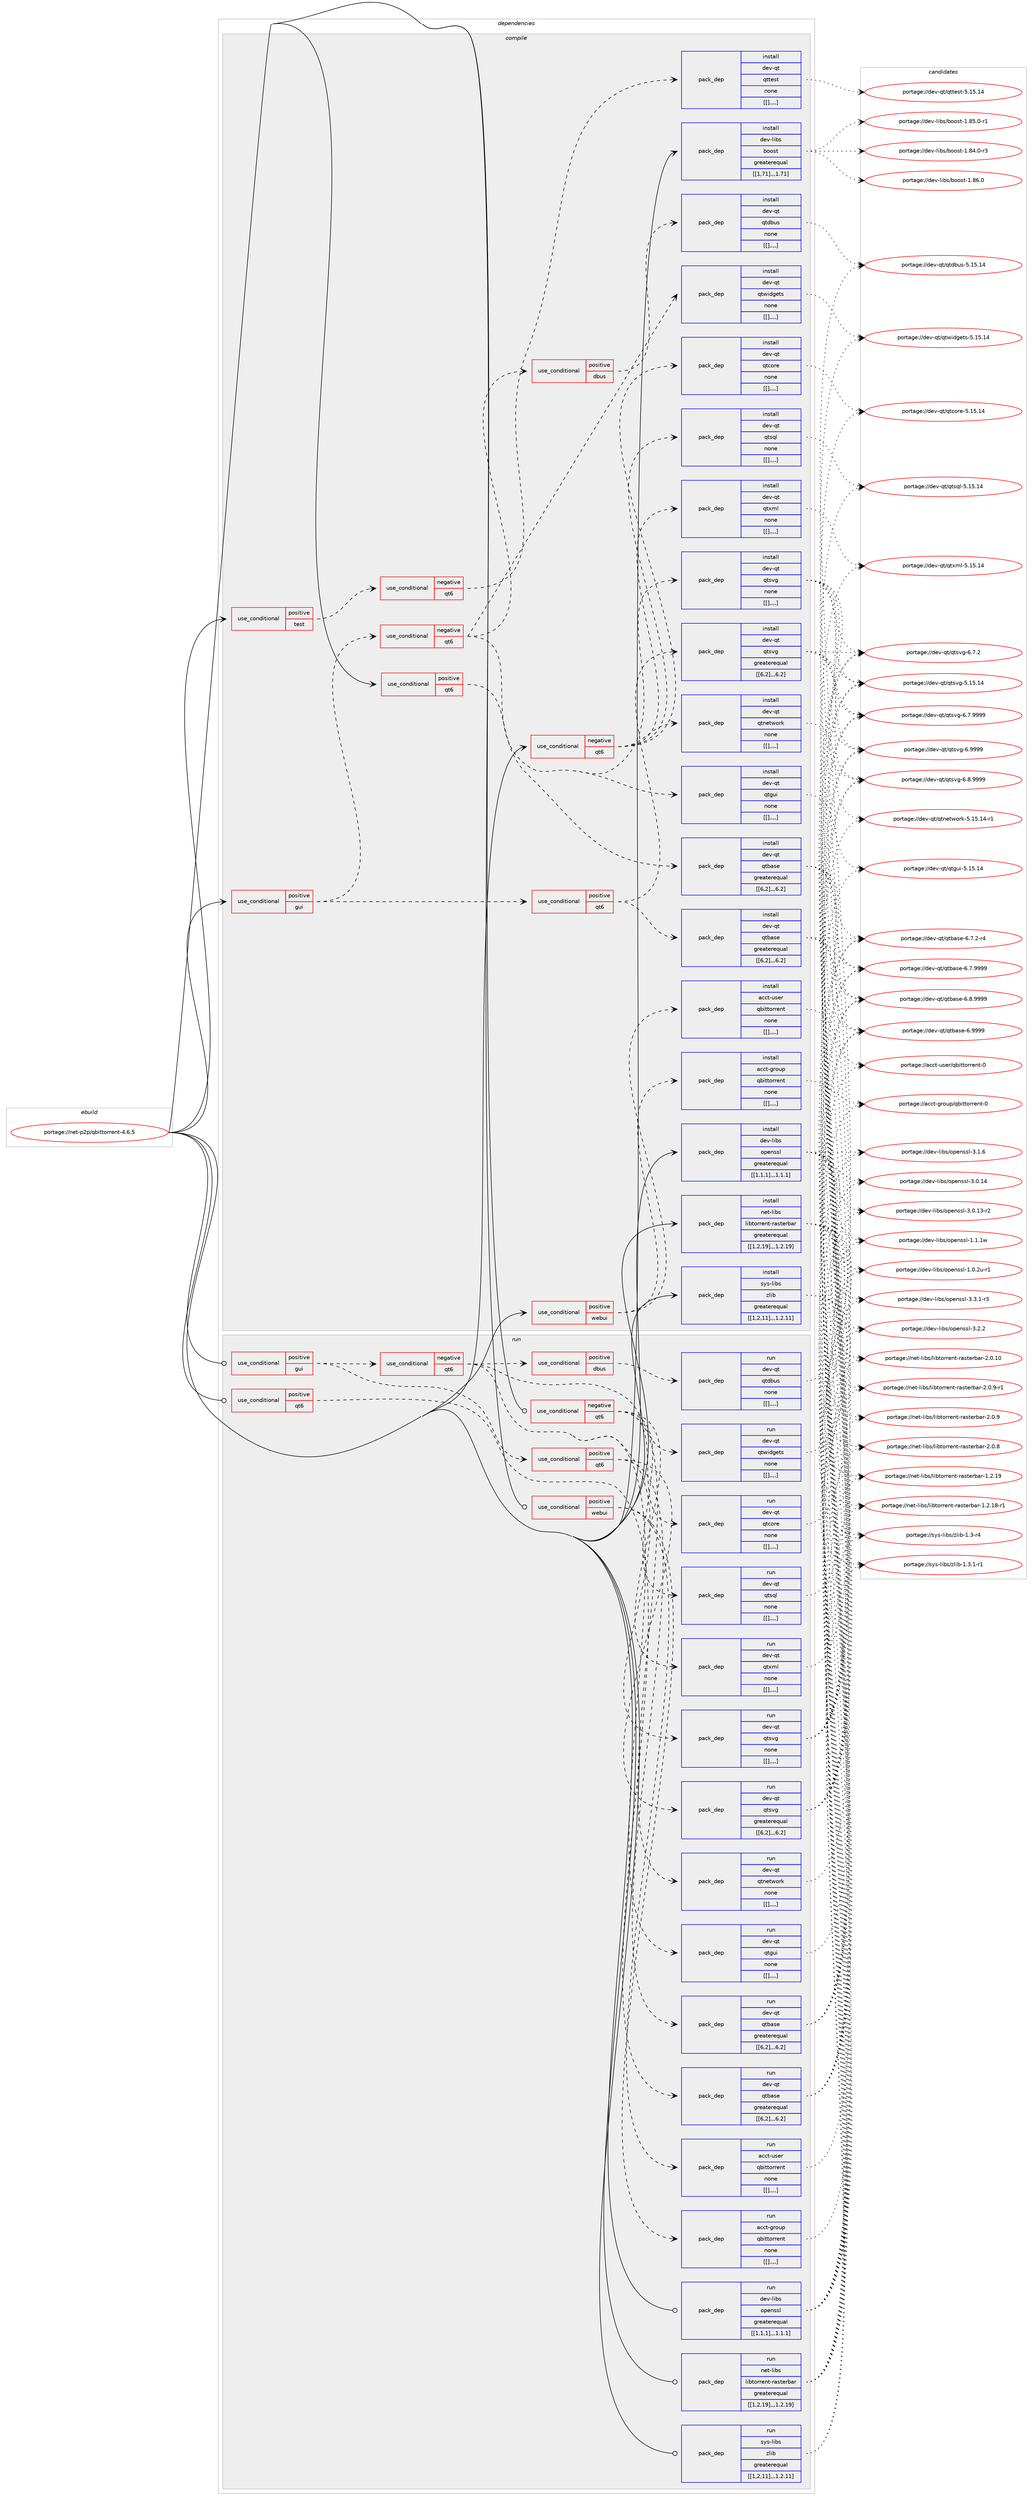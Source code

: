 digraph prolog {

# *************
# Graph options
# *************

newrank=true;
concentrate=true;
compound=true;
graph [rankdir=LR,fontname=Helvetica,fontsize=10,ranksep=1.5];#, ranksep=2.5, nodesep=0.2];
edge  [arrowhead=vee];
node  [fontname=Helvetica,fontsize=10];

# **********
# The ebuild
# **********

subgraph cluster_leftcol {
color=gray;
label=<<i>ebuild</i>>;
id [label="portage://net-p2p/qbittorrent-4.6.5", color=red, width=4, href="../net-p2p/qbittorrent-4.6.5.svg"];
}

# ****************
# The dependencies
# ****************

subgraph cluster_midcol {
color=gray;
label=<<i>dependencies</i>>;
subgraph cluster_compile {
fillcolor="#eeeeee";
style=filled;
label=<<i>compile</i>>;
subgraph cond104595 {
dependency398281 [label=<<TABLE BORDER="0" CELLBORDER="1" CELLSPACING="0" CELLPADDING="4"><TR><TD ROWSPAN="3" CELLPADDING="10">use_conditional</TD></TR><TR><TD>negative</TD></TR><TR><TD>qt6</TD></TR></TABLE>>, shape=none, color=red];
subgraph pack290773 {
dependency398282 [label=<<TABLE BORDER="0" CELLBORDER="1" CELLSPACING="0" CELLPADDING="4" WIDTH="220"><TR><TD ROWSPAN="6" CELLPADDING="30">pack_dep</TD></TR><TR><TD WIDTH="110">install</TD></TR><TR><TD>dev-qt</TD></TR><TR><TD>qtcore</TD></TR><TR><TD>none</TD></TR><TR><TD>[[],,,,]</TD></TR></TABLE>>, shape=none, color=blue];
}
dependency398281:e -> dependency398282:w [weight=20,style="dashed",arrowhead="vee"];
subgraph pack290774 {
dependency398283 [label=<<TABLE BORDER="0" CELLBORDER="1" CELLSPACING="0" CELLPADDING="4" WIDTH="220"><TR><TD ROWSPAN="6" CELLPADDING="30">pack_dep</TD></TR><TR><TD WIDTH="110">install</TD></TR><TR><TD>dev-qt</TD></TR><TR><TD>qtnetwork</TD></TR><TR><TD>none</TD></TR><TR><TD>[[],,,,]</TD></TR></TABLE>>, shape=none, color=blue];
}
dependency398281:e -> dependency398283:w [weight=20,style="dashed",arrowhead="vee"];
subgraph pack290775 {
dependency398284 [label=<<TABLE BORDER="0" CELLBORDER="1" CELLSPACING="0" CELLPADDING="4" WIDTH="220"><TR><TD ROWSPAN="6" CELLPADDING="30">pack_dep</TD></TR><TR><TD WIDTH="110">install</TD></TR><TR><TD>dev-qt</TD></TR><TR><TD>qtsql</TD></TR><TR><TD>none</TD></TR><TR><TD>[[],,,,]</TD></TR></TABLE>>, shape=none, color=blue];
}
dependency398281:e -> dependency398284:w [weight=20,style="dashed",arrowhead="vee"];
subgraph pack290776 {
dependency398285 [label=<<TABLE BORDER="0" CELLBORDER="1" CELLSPACING="0" CELLPADDING="4" WIDTH="220"><TR><TD ROWSPAN="6" CELLPADDING="30">pack_dep</TD></TR><TR><TD WIDTH="110">install</TD></TR><TR><TD>dev-qt</TD></TR><TR><TD>qtxml</TD></TR><TR><TD>none</TD></TR><TR><TD>[[],,,,]</TD></TR></TABLE>>, shape=none, color=blue];
}
dependency398281:e -> dependency398285:w [weight=20,style="dashed",arrowhead="vee"];
}
id:e -> dependency398281:w [weight=20,style="solid",arrowhead="vee"];
subgraph cond104596 {
dependency398286 [label=<<TABLE BORDER="0" CELLBORDER="1" CELLSPACING="0" CELLPADDING="4"><TR><TD ROWSPAN="3" CELLPADDING="10">use_conditional</TD></TR><TR><TD>positive</TD></TR><TR><TD>gui</TD></TR></TABLE>>, shape=none, color=red];
subgraph cond104597 {
dependency398287 [label=<<TABLE BORDER="0" CELLBORDER="1" CELLSPACING="0" CELLPADDING="4"><TR><TD ROWSPAN="3" CELLPADDING="10">use_conditional</TD></TR><TR><TD>negative</TD></TR><TR><TD>qt6</TD></TR></TABLE>>, shape=none, color=red];
subgraph pack290777 {
dependency398288 [label=<<TABLE BORDER="0" CELLBORDER="1" CELLSPACING="0" CELLPADDING="4" WIDTH="220"><TR><TD ROWSPAN="6" CELLPADDING="30">pack_dep</TD></TR><TR><TD WIDTH="110">install</TD></TR><TR><TD>dev-qt</TD></TR><TR><TD>qtgui</TD></TR><TR><TD>none</TD></TR><TR><TD>[[],,,,]</TD></TR></TABLE>>, shape=none, color=blue];
}
dependency398287:e -> dependency398288:w [weight=20,style="dashed",arrowhead="vee"];
subgraph pack290778 {
dependency398289 [label=<<TABLE BORDER="0" CELLBORDER="1" CELLSPACING="0" CELLPADDING="4" WIDTH="220"><TR><TD ROWSPAN="6" CELLPADDING="30">pack_dep</TD></TR><TR><TD WIDTH="110">install</TD></TR><TR><TD>dev-qt</TD></TR><TR><TD>qtsvg</TD></TR><TR><TD>none</TD></TR><TR><TD>[[],,,,]</TD></TR></TABLE>>, shape=none, color=blue];
}
dependency398287:e -> dependency398289:w [weight=20,style="dashed",arrowhead="vee"];
subgraph pack290779 {
dependency398290 [label=<<TABLE BORDER="0" CELLBORDER="1" CELLSPACING="0" CELLPADDING="4" WIDTH="220"><TR><TD ROWSPAN="6" CELLPADDING="30">pack_dep</TD></TR><TR><TD WIDTH="110">install</TD></TR><TR><TD>dev-qt</TD></TR><TR><TD>qtwidgets</TD></TR><TR><TD>none</TD></TR><TR><TD>[[],,,,]</TD></TR></TABLE>>, shape=none, color=blue];
}
dependency398287:e -> dependency398290:w [weight=20,style="dashed",arrowhead="vee"];
subgraph cond104598 {
dependency398291 [label=<<TABLE BORDER="0" CELLBORDER="1" CELLSPACING="0" CELLPADDING="4"><TR><TD ROWSPAN="3" CELLPADDING="10">use_conditional</TD></TR><TR><TD>positive</TD></TR><TR><TD>dbus</TD></TR></TABLE>>, shape=none, color=red];
subgraph pack290780 {
dependency398292 [label=<<TABLE BORDER="0" CELLBORDER="1" CELLSPACING="0" CELLPADDING="4" WIDTH="220"><TR><TD ROWSPAN="6" CELLPADDING="30">pack_dep</TD></TR><TR><TD WIDTH="110">install</TD></TR><TR><TD>dev-qt</TD></TR><TR><TD>qtdbus</TD></TR><TR><TD>none</TD></TR><TR><TD>[[],,,,]</TD></TR></TABLE>>, shape=none, color=blue];
}
dependency398291:e -> dependency398292:w [weight=20,style="dashed",arrowhead="vee"];
}
dependency398287:e -> dependency398291:w [weight=20,style="dashed",arrowhead="vee"];
}
dependency398286:e -> dependency398287:w [weight=20,style="dashed",arrowhead="vee"];
subgraph cond104599 {
dependency398293 [label=<<TABLE BORDER="0" CELLBORDER="1" CELLSPACING="0" CELLPADDING="4"><TR><TD ROWSPAN="3" CELLPADDING="10">use_conditional</TD></TR><TR><TD>positive</TD></TR><TR><TD>qt6</TD></TR></TABLE>>, shape=none, color=red];
subgraph pack290781 {
dependency398294 [label=<<TABLE BORDER="0" CELLBORDER="1" CELLSPACING="0" CELLPADDING="4" WIDTH="220"><TR><TD ROWSPAN="6" CELLPADDING="30">pack_dep</TD></TR><TR><TD WIDTH="110">install</TD></TR><TR><TD>dev-qt</TD></TR><TR><TD>qtbase</TD></TR><TR><TD>greaterequal</TD></TR><TR><TD>[[6,2],,,6.2]</TD></TR></TABLE>>, shape=none, color=blue];
}
dependency398293:e -> dependency398294:w [weight=20,style="dashed",arrowhead="vee"];
subgraph pack290782 {
dependency398295 [label=<<TABLE BORDER="0" CELLBORDER="1" CELLSPACING="0" CELLPADDING="4" WIDTH="220"><TR><TD ROWSPAN="6" CELLPADDING="30">pack_dep</TD></TR><TR><TD WIDTH="110">install</TD></TR><TR><TD>dev-qt</TD></TR><TR><TD>qtsvg</TD></TR><TR><TD>greaterequal</TD></TR><TR><TD>[[6,2],,,6.2]</TD></TR></TABLE>>, shape=none, color=blue];
}
dependency398293:e -> dependency398295:w [weight=20,style="dashed",arrowhead="vee"];
}
dependency398286:e -> dependency398293:w [weight=20,style="dashed",arrowhead="vee"];
}
id:e -> dependency398286:w [weight=20,style="solid",arrowhead="vee"];
subgraph cond104600 {
dependency398296 [label=<<TABLE BORDER="0" CELLBORDER="1" CELLSPACING="0" CELLPADDING="4"><TR><TD ROWSPAN="3" CELLPADDING="10">use_conditional</TD></TR><TR><TD>positive</TD></TR><TR><TD>qt6</TD></TR></TABLE>>, shape=none, color=red];
subgraph pack290783 {
dependency398297 [label=<<TABLE BORDER="0" CELLBORDER="1" CELLSPACING="0" CELLPADDING="4" WIDTH="220"><TR><TD ROWSPAN="6" CELLPADDING="30">pack_dep</TD></TR><TR><TD WIDTH="110">install</TD></TR><TR><TD>dev-qt</TD></TR><TR><TD>qtbase</TD></TR><TR><TD>greaterequal</TD></TR><TR><TD>[[6,2],,,6.2]</TD></TR></TABLE>>, shape=none, color=blue];
}
dependency398296:e -> dependency398297:w [weight=20,style="dashed",arrowhead="vee"];
}
id:e -> dependency398296:w [weight=20,style="solid",arrowhead="vee"];
subgraph cond104601 {
dependency398298 [label=<<TABLE BORDER="0" CELLBORDER="1" CELLSPACING="0" CELLPADDING="4"><TR><TD ROWSPAN="3" CELLPADDING="10">use_conditional</TD></TR><TR><TD>positive</TD></TR><TR><TD>test</TD></TR></TABLE>>, shape=none, color=red];
subgraph cond104602 {
dependency398299 [label=<<TABLE BORDER="0" CELLBORDER="1" CELLSPACING="0" CELLPADDING="4"><TR><TD ROWSPAN="3" CELLPADDING="10">use_conditional</TD></TR><TR><TD>negative</TD></TR><TR><TD>qt6</TD></TR></TABLE>>, shape=none, color=red];
subgraph pack290784 {
dependency398300 [label=<<TABLE BORDER="0" CELLBORDER="1" CELLSPACING="0" CELLPADDING="4" WIDTH="220"><TR><TD ROWSPAN="6" CELLPADDING="30">pack_dep</TD></TR><TR><TD WIDTH="110">install</TD></TR><TR><TD>dev-qt</TD></TR><TR><TD>qttest</TD></TR><TR><TD>none</TD></TR><TR><TD>[[],,,,]</TD></TR></TABLE>>, shape=none, color=blue];
}
dependency398299:e -> dependency398300:w [weight=20,style="dashed",arrowhead="vee"];
}
dependency398298:e -> dependency398299:w [weight=20,style="dashed",arrowhead="vee"];
}
id:e -> dependency398298:w [weight=20,style="solid",arrowhead="vee"];
subgraph cond104603 {
dependency398301 [label=<<TABLE BORDER="0" CELLBORDER="1" CELLSPACING="0" CELLPADDING="4"><TR><TD ROWSPAN="3" CELLPADDING="10">use_conditional</TD></TR><TR><TD>positive</TD></TR><TR><TD>webui</TD></TR></TABLE>>, shape=none, color=red];
subgraph pack290785 {
dependency398302 [label=<<TABLE BORDER="0" CELLBORDER="1" CELLSPACING="0" CELLPADDING="4" WIDTH="220"><TR><TD ROWSPAN="6" CELLPADDING="30">pack_dep</TD></TR><TR><TD WIDTH="110">install</TD></TR><TR><TD>acct-group</TD></TR><TR><TD>qbittorrent</TD></TR><TR><TD>none</TD></TR><TR><TD>[[],,,,]</TD></TR></TABLE>>, shape=none, color=blue];
}
dependency398301:e -> dependency398302:w [weight=20,style="dashed",arrowhead="vee"];
subgraph pack290786 {
dependency398303 [label=<<TABLE BORDER="0" CELLBORDER="1" CELLSPACING="0" CELLPADDING="4" WIDTH="220"><TR><TD ROWSPAN="6" CELLPADDING="30">pack_dep</TD></TR><TR><TD WIDTH="110">install</TD></TR><TR><TD>acct-user</TD></TR><TR><TD>qbittorrent</TD></TR><TR><TD>none</TD></TR><TR><TD>[[],,,,]</TD></TR></TABLE>>, shape=none, color=blue];
}
dependency398301:e -> dependency398303:w [weight=20,style="dashed",arrowhead="vee"];
}
id:e -> dependency398301:w [weight=20,style="solid",arrowhead="vee"];
subgraph pack290787 {
dependency398304 [label=<<TABLE BORDER="0" CELLBORDER="1" CELLSPACING="0" CELLPADDING="4" WIDTH="220"><TR><TD ROWSPAN="6" CELLPADDING="30">pack_dep</TD></TR><TR><TD WIDTH="110">install</TD></TR><TR><TD>dev-libs</TD></TR><TR><TD>boost</TD></TR><TR><TD>greaterequal</TD></TR><TR><TD>[[1,71],,,1.71]</TD></TR></TABLE>>, shape=none, color=blue];
}
id:e -> dependency398304:w [weight=20,style="solid",arrowhead="vee"];
subgraph pack290788 {
dependency398305 [label=<<TABLE BORDER="0" CELLBORDER="1" CELLSPACING="0" CELLPADDING="4" WIDTH="220"><TR><TD ROWSPAN="6" CELLPADDING="30">pack_dep</TD></TR><TR><TD WIDTH="110">install</TD></TR><TR><TD>dev-libs</TD></TR><TR><TD>openssl</TD></TR><TR><TD>greaterequal</TD></TR><TR><TD>[[1,1,1],,,1.1.1]</TD></TR></TABLE>>, shape=none, color=blue];
}
id:e -> dependency398305:w [weight=20,style="solid",arrowhead="vee"];
subgraph pack290789 {
dependency398306 [label=<<TABLE BORDER="0" CELLBORDER="1" CELLSPACING="0" CELLPADDING="4" WIDTH="220"><TR><TD ROWSPAN="6" CELLPADDING="30">pack_dep</TD></TR><TR><TD WIDTH="110">install</TD></TR><TR><TD>net-libs</TD></TR><TR><TD>libtorrent-rasterbar</TD></TR><TR><TD>greaterequal</TD></TR><TR><TD>[[1,2,19],,,1.2.19]</TD></TR></TABLE>>, shape=none, color=blue];
}
id:e -> dependency398306:w [weight=20,style="solid",arrowhead="vee"];
subgraph pack290790 {
dependency398307 [label=<<TABLE BORDER="0" CELLBORDER="1" CELLSPACING="0" CELLPADDING="4" WIDTH="220"><TR><TD ROWSPAN="6" CELLPADDING="30">pack_dep</TD></TR><TR><TD WIDTH="110">install</TD></TR><TR><TD>sys-libs</TD></TR><TR><TD>zlib</TD></TR><TR><TD>greaterequal</TD></TR><TR><TD>[[1,2,11],,,1.2.11]</TD></TR></TABLE>>, shape=none, color=blue];
}
id:e -> dependency398307:w [weight=20,style="solid",arrowhead="vee"];
}
subgraph cluster_compileandrun {
fillcolor="#eeeeee";
style=filled;
label=<<i>compile and run</i>>;
}
subgraph cluster_run {
fillcolor="#eeeeee";
style=filled;
label=<<i>run</i>>;
subgraph cond104604 {
dependency398308 [label=<<TABLE BORDER="0" CELLBORDER="1" CELLSPACING="0" CELLPADDING="4"><TR><TD ROWSPAN="3" CELLPADDING="10">use_conditional</TD></TR><TR><TD>negative</TD></TR><TR><TD>qt6</TD></TR></TABLE>>, shape=none, color=red];
subgraph pack290791 {
dependency398309 [label=<<TABLE BORDER="0" CELLBORDER="1" CELLSPACING="0" CELLPADDING="4" WIDTH="220"><TR><TD ROWSPAN="6" CELLPADDING="30">pack_dep</TD></TR><TR><TD WIDTH="110">run</TD></TR><TR><TD>dev-qt</TD></TR><TR><TD>qtcore</TD></TR><TR><TD>none</TD></TR><TR><TD>[[],,,,]</TD></TR></TABLE>>, shape=none, color=blue];
}
dependency398308:e -> dependency398309:w [weight=20,style="dashed",arrowhead="vee"];
subgraph pack290792 {
dependency398310 [label=<<TABLE BORDER="0" CELLBORDER="1" CELLSPACING="0" CELLPADDING="4" WIDTH="220"><TR><TD ROWSPAN="6" CELLPADDING="30">pack_dep</TD></TR><TR><TD WIDTH="110">run</TD></TR><TR><TD>dev-qt</TD></TR><TR><TD>qtnetwork</TD></TR><TR><TD>none</TD></TR><TR><TD>[[],,,,]</TD></TR></TABLE>>, shape=none, color=blue];
}
dependency398308:e -> dependency398310:w [weight=20,style="dashed",arrowhead="vee"];
subgraph pack290793 {
dependency398311 [label=<<TABLE BORDER="0" CELLBORDER="1" CELLSPACING="0" CELLPADDING="4" WIDTH="220"><TR><TD ROWSPAN="6" CELLPADDING="30">pack_dep</TD></TR><TR><TD WIDTH="110">run</TD></TR><TR><TD>dev-qt</TD></TR><TR><TD>qtsql</TD></TR><TR><TD>none</TD></TR><TR><TD>[[],,,,]</TD></TR></TABLE>>, shape=none, color=blue];
}
dependency398308:e -> dependency398311:w [weight=20,style="dashed",arrowhead="vee"];
subgraph pack290794 {
dependency398312 [label=<<TABLE BORDER="0" CELLBORDER="1" CELLSPACING="0" CELLPADDING="4" WIDTH="220"><TR><TD ROWSPAN="6" CELLPADDING="30">pack_dep</TD></TR><TR><TD WIDTH="110">run</TD></TR><TR><TD>dev-qt</TD></TR><TR><TD>qtxml</TD></TR><TR><TD>none</TD></TR><TR><TD>[[],,,,]</TD></TR></TABLE>>, shape=none, color=blue];
}
dependency398308:e -> dependency398312:w [weight=20,style="dashed",arrowhead="vee"];
}
id:e -> dependency398308:w [weight=20,style="solid",arrowhead="odot"];
subgraph cond104605 {
dependency398313 [label=<<TABLE BORDER="0" CELLBORDER="1" CELLSPACING="0" CELLPADDING="4"><TR><TD ROWSPAN="3" CELLPADDING="10">use_conditional</TD></TR><TR><TD>positive</TD></TR><TR><TD>gui</TD></TR></TABLE>>, shape=none, color=red];
subgraph cond104606 {
dependency398314 [label=<<TABLE BORDER="0" CELLBORDER="1" CELLSPACING="0" CELLPADDING="4"><TR><TD ROWSPAN="3" CELLPADDING="10">use_conditional</TD></TR><TR><TD>negative</TD></TR><TR><TD>qt6</TD></TR></TABLE>>, shape=none, color=red];
subgraph pack290795 {
dependency398315 [label=<<TABLE BORDER="0" CELLBORDER="1" CELLSPACING="0" CELLPADDING="4" WIDTH="220"><TR><TD ROWSPAN="6" CELLPADDING="30">pack_dep</TD></TR><TR><TD WIDTH="110">run</TD></TR><TR><TD>dev-qt</TD></TR><TR><TD>qtgui</TD></TR><TR><TD>none</TD></TR><TR><TD>[[],,,,]</TD></TR></TABLE>>, shape=none, color=blue];
}
dependency398314:e -> dependency398315:w [weight=20,style="dashed",arrowhead="vee"];
subgraph pack290796 {
dependency398316 [label=<<TABLE BORDER="0" CELLBORDER="1" CELLSPACING="0" CELLPADDING="4" WIDTH="220"><TR><TD ROWSPAN="6" CELLPADDING="30">pack_dep</TD></TR><TR><TD WIDTH="110">run</TD></TR><TR><TD>dev-qt</TD></TR><TR><TD>qtsvg</TD></TR><TR><TD>none</TD></TR><TR><TD>[[],,,,]</TD></TR></TABLE>>, shape=none, color=blue];
}
dependency398314:e -> dependency398316:w [weight=20,style="dashed",arrowhead="vee"];
subgraph pack290797 {
dependency398317 [label=<<TABLE BORDER="0" CELLBORDER="1" CELLSPACING="0" CELLPADDING="4" WIDTH="220"><TR><TD ROWSPAN="6" CELLPADDING="30">pack_dep</TD></TR><TR><TD WIDTH="110">run</TD></TR><TR><TD>dev-qt</TD></TR><TR><TD>qtwidgets</TD></TR><TR><TD>none</TD></TR><TR><TD>[[],,,,]</TD></TR></TABLE>>, shape=none, color=blue];
}
dependency398314:e -> dependency398317:w [weight=20,style="dashed",arrowhead="vee"];
subgraph cond104607 {
dependency398318 [label=<<TABLE BORDER="0" CELLBORDER="1" CELLSPACING="0" CELLPADDING="4"><TR><TD ROWSPAN="3" CELLPADDING="10">use_conditional</TD></TR><TR><TD>positive</TD></TR><TR><TD>dbus</TD></TR></TABLE>>, shape=none, color=red];
subgraph pack290798 {
dependency398319 [label=<<TABLE BORDER="0" CELLBORDER="1" CELLSPACING="0" CELLPADDING="4" WIDTH="220"><TR><TD ROWSPAN="6" CELLPADDING="30">pack_dep</TD></TR><TR><TD WIDTH="110">run</TD></TR><TR><TD>dev-qt</TD></TR><TR><TD>qtdbus</TD></TR><TR><TD>none</TD></TR><TR><TD>[[],,,,]</TD></TR></TABLE>>, shape=none, color=blue];
}
dependency398318:e -> dependency398319:w [weight=20,style="dashed",arrowhead="vee"];
}
dependency398314:e -> dependency398318:w [weight=20,style="dashed",arrowhead="vee"];
}
dependency398313:e -> dependency398314:w [weight=20,style="dashed",arrowhead="vee"];
subgraph cond104608 {
dependency398320 [label=<<TABLE BORDER="0" CELLBORDER="1" CELLSPACING="0" CELLPADDING="4"><TR><TD ROWSPAN="3" CELLPADDING="10">use_conditional</TD></TR><TR><TD>positive</TD></TR><TR><TD>qt6</TD></TR></TABLE>>, shape=none, color=red];
subgraph pack290799 {
dependency398321 [label=<<TABLE BORDER="0" CELLBORDER="1" CELLSPACING="0" CELLPADDING="4" WIDTH="220"><TR><TD ROWSPAN="6" CELLPADDING="30">pack_dep</TD></TR><TR><TD WIDTH="110">run</TD></TR><TR><TD>dev-qt</TD></TR><TR><TD>qtbase</TD></TR><TR><TD>greaterequal</TD></TR><TR><TD>[[6,2],,,6.2]</TD></TR></TABLE>>, shape=none, color=blue];
}
dependency398320:e -> dependency398321:w [weight=20,style="dashed",arrowhead="vee"];
subgraph pack290800 {
dependency398322 [label=<<TABLE BORDER="0" CELLBORDER="1" CELLSPACING="0" CELLPADDING="4" WIDTH="220"><TR><TD ROWSPAN="6" CELLPADDING="30">pack_dep</TD></TR><TR><TD WIDTH="110">run</TD></TR><TR><TD>dev-qt</TD></TR><TR><TD>qtsvg</TD></TR><TR><TD>greaterequal</TD></TR><TR><TD>[[6,2],,,6.2]</TD></TR></TABLE>>, shape=none, color=blue];
}
dependency398320:e -> dependency398322:w [weight=20,style="dashed",arrowhead="vee"];
}
dependency398313:e -> dependency398320:w [weight=20,style="dashed",arrowhead="vee"];
}
id:e -> dependency398313:w [weight=20,style="solid",arrowhead="odot"];
subgraph cond104609 {
dependency398323 [label=<<TABLE BORDER="0" CELLBORDER="1" CELLSPACING="0" CELLPADDING="4"><TR><TD ROWSPAN="3" CELLPADDING="10">use_conditional</TD></TR><TR><TD>positive</TD></TR><TR><TD>qt6</TD></TR></TABLE>>, shape=none, color=red];
subgraph pack290801 {
dependency398324 [label=<<TABLE BORDER="0" CELLBORDER="1" CELLSPACING="0" CELLPADDING="4" WIDTH="220"><TR><TD ROWSPAN="6" CELLPADDING="30">pack_dep</TD></TR><TR><TD WIDTH="110">run</TD></TR><TR><TD>dev-qt</TD></TR><TR><TD>qtbase</TD></TR><TR><TD>greaterequal</TD></TR><TR><TD>[[6,2],,,6.2]</TD></TR></TABLE>>, shape=none, color=blue];
}
dependency398323:e -> dependency398324:w [weight=20,style="dashed",arrowhead="vee"];
}
id:e -> dependency398323:w [weight=20,style="solid",arrowhead="odot"];
subgraph cond104610 {
dependency398325 [label=<<TABLE BORDER="0" CELLBORDER="1" CELLSPACING="0" CELLPADDING="4"><TR><TD ROWSPAN="3" CELLPADDING="10">use_conditional</TD></TR><TR><TD>positive</TD></TR><TR><TD>webui</TD></TR></TABLE>>, shape=none, color=red];
subgraph pack290802 {
dependency398326 [label=<<TABLE BORDER="0" CELLBORDER="1" CELLSPACING="0" CELLPADDING="4" WIDTH="220"><TR><TD ROWSPAN="6" CELLPADDING="30">pack_dep</TD></TR><TR><TD WIDTH="110">run</TD></TR><TR><TD>acct-group</TD></TR><TR><TD>qbittorrent</TD></TR><TR><TD>none</TD></TR><TR><TD>[[],,,,]</TD></TR></TABLE>>, shape=none, color=blue];
}
dependency398325:e -> dependency398326:w [weight=20,style="dashed",arrowhead="vee"];
subgraph pack290803 {
dependency398327 [label=<<TABLE BORDER="0" CELLBORDER="1" CELLSPACING="0" CELLPADDING="4" WIDTH="220"><TR><TD ROWSPAN="6" CELLPADDING="30">pack_dep</TD></TR><TR><TD WIDTH="110">run</TD></TR><TR><TD>acct-user</TD></TR><TR><TD>qbittorrent</TD></TR><TR><TD>none</TD></TR><TR><TD>[[],,,,]</TD></TR></TABLE>>, shape=none, color=blue];
}
dependency398325:e -> dependency398327:w [weight=20,style="dashed",arrowhead="vee"];
}
id:e -> dependency398325:w [weight=20,style="solid",arrowhead="odot"];
subgraph pack290804 {
dependency398328 [label=<<TABLE BORDER="0" CELLBORDER="1" CELLSPACING="0" CELLPADDING="4" WIDTH="220"><TR><TD ROWSPAN="6" CELLPADDING="30">pack_dep</TD></TR><TR><TD WIDTH="110">run</TD></TR><TR><TD>dev-libs</TD></TR><TR><TD>openssl</TD></TR><TR><TD>greaterequal</TD></TR><TR><TD>[[1,1,1],,,1.1.1]</TD></TR></TABLE>>, shape=none, color=blue];
}
id:e -> dependency398328:w [weight=20,style="solid",arrowhead="odot"];
subgraph pack290805 {
dependency398329 [label=<<TABLE BORDER="0" CELLBORDER="1" CELLSPACING="0" CELLPADDING="4" WIDTH="220"><TR><TD ROWSPAN="6" CELLPADDING="30">pack_dep</TD></TR><TR><TD WIDTH="110">run</TD></TR><TR><TD>net-libs</TD></TR><TR><TD>libtorrent-rasterbar</TD></TR><TR><TD>greaterequal</TD></TR><TR><TD>[[1,2,19],,,1.2.19]</TD></TR></TABLE>>, shape=none, color=blue];
}
id:e -> dependency398329:w [weight=20,style="solid",arrowhead="odot"];
subgraph pack290806 {
dependency398330 [label=<<TABLE BORDER="0" CELLBORDER="1" CELLSPACING="0" CELLPADDING="4" WIDTH="220"><TR><TD ROWSPAN="6" CELLPADDING="30">pack_dep</TD></TR><TR><TD WIDTH="110">run</TD></TR><TR><TD>sys-libs</TD></TR><TR><TD>zlib</TD></TR><TR><TD>greaterequal</TD></TR><TR><TD>[[1,2,11],,,1.2.11]</TD></TR></TABLE>>, shape=none, color=blue];
}
id:e -> dependency398330:w [weight=20,style="solid",arrowhead="odot"];
}
}

# **************
# The candidates
# **************

subgraph cluster_choices {
rank=same;
color=gray;
label=<<i>candidates</i>>;

subgraph choice290773 {
color=black;
nodesep=1;
choice1001011184511311647113116991111141014553464953464952 [label="portage://dev-qt/qtcore-5.15.14", color=red, width=4,href="../dev-qt/qtcore-5.15.14.svg"];
dependency398282:e -> choice1001011184511311647113116991111141014553464953464952:w [style=dotted,weight="100"];
}
subgraph choice290774 {
color=black;
nodesep=1;
choice100101118451131164711311611010111611911111410745534649534649524511449 [label="portage://dev-qt/qtnetwork-5.15.14-r1", color=red, width=4,href="../dev-qt/qtnetwork-5.15.14-r1.svg"];
dependency398283:e -> choice100101118451131164711311611010111611911111410745534649534649524511449:w [style=dotted,weight="100"];
}
subgraph choice290775 {
color=black;
nodesep=1;
choice10010111845113116471131161151131084553464953464952 [label="portage://dev-qt/qtsql-5.15.14", color=red, width=4,href="../dev-qt/qtsql-5.15.14.svg"];
dependency398284:e -> choice10010111845113116471131161151131084553464953464952:w [style=dotted,weight="100"];
}
subgraph choice290776 {
color=black;
nodesep=1;
choice10010111845113116471131161201091084553464953464952 [label="portage://dev-qt/qtxml-5.15.14", color=red, width=4,href="../dev-qt/qtxml-5.15.14.svg"];
dependency398285:e -> choice10010111845113116471131161201091084553464953464952:w [style=dotted,weight="100"];
}
subgraph choice290777 {
color=black;
nodesep=1;
choice10010111845113116471131161031171054553464953464952 [label="portage://dev-qt/qtgui-5.15.14", color=red, width=4,href="../dev-qt/qtgui-5.15.14.svg"];
dependency398288:e -> choice10010111845113116471131161031171054553464953464952:w [style=dotted,weight="100"];
}
subgraph choice290778 {
color=black;
nodesep=1;
choice100101118451131164711311611511810345544657575757 [label="portage://dev-qt/qtsvg-6.9999", color=red, width=4,href="../dev-qt/qtsvg-6.9999.svg"];
choice1001011184511311647113116115118103455446564657575757 [label="portage://dev-qt/qtsvg-6.8.9999", color=red, width=4,href="../dev-qt/qtsvg-6.8.9999.svg"];
choice1001011184511311647113116115118103455446554657575757 [label="portage://dev-qt/qtsvg-6.7.9999", color=red, width=4,href="../dev-qt/qtsvg-6.7.9999.svg"];
choice1001011184511311647113116115118103455446554650 [label="portage://dev-qt/qtsvg-6.7.2", color=red, width=4,href="../dev-qt/qtsvg-6.7.2.svg"];
choice10010111845113116471131161151181034553464953464952 [label="portage://dev-qt/qtsvg-5.15.14", color=red, width=4,href="../dev-qt/qtsvg-5.15.14.svg"];
dependency398289:e -> choice100101118451131164711311611511810345544657575757:w [style=dotted,weight="100"];
dependency398289:e -> choice1001011184511311647113116115118103455446564657575757:w [style=dotted,weight="100"];
dependency398289:e -> choice1001011184511311647113116115118103455446554657575757:w [style=dotted,weight="100"];
dependency398289:e -> choice1001011184511311647113116115118103455446554650:w [style=dotted,weight="100"];
dependency398289:e -> choice10010111845113116471131161151181034553464953464952:w [style=dotted,weight="100"];
}
subgraph choice290779 {
color=black;
nodesep=1;
choice10010111845113116471131161191051001031011161154553464953464952 [label="portage://dev-qt/qtwidgets-5.15.14", color=red, width=4,href="../dev-qt/qtwidgets-5.15.14.svg"];
dependency398290:e -> choice10010111845113116471131161191051001031011161154553464953464952:w [style=dotted,weight="100"];
}
subgraph choice290780 {
color=black;
nodesep=1;
choice1001011184511311647113116100981171154553464953464952 [label="portage://dev-qt/qtdbus-5.15.14", color=red, width=4,href="../dev-qt/qtdbus-5.15.14.svg"];
dependency398292:e -> choice1001011184511311647113116100981171154553464953464952:w [style=dotted,weight="100"];
}
subgraph choice290781 {
color=black;
nodesep=1;
choice1001011184511311647113116989711510145544657575757 [label="portage://dev-qt/qtbase-6.9999", color=red, width=4,href="../dev-qt/qtbase-6.9999.svg"];
choice10010111845113116471131169897115101455446564657575757 [label="portage://dev-qt/qtbase-6.8.9999", color=red, width=4,href="../dev-qt/qtbase-6.8.9999.svg"];
choice10010111845113116471131169897115101455446554657575757 [label="portage://dev-qt/qtbase-6.7.9999", color=red, width=4,href="../dev-qt/qtbase-6.7.9999.svg"];
choice100101118451131164711311698971151014554465546504511452 [label="portage://dev-qt/qtbase-6.7.2-r4", color=red, width=4,href="../dev-qt/qtbase-6.7.2-r4.svg"];
dependency398294:e -> choice1001011184511311647113116989711510145544657575757:w [style=dotted,weight="100"];
dependency398294:e -> choice10010111845113116471131169897115101455446564657575757:w [style=dotted,weight="100"];
dependency398294:e -> choice10010111845113116471131169897115101455446554657575757:w [style=dotted,weight="100"];
dependency398294:e -> choice100101118451131164711311698971151014554465546504511452:w [style=dotted,weight="100"];
}
subgraph choice290782 {
color=black;
nodesep=1;
choice100101118451131164711311611511810345544657575757 [label="portage://dev-qt/qtsvg-6.9999", color=red, width=4,href="../dev-qt/qtsvg-6.9999.svg"];
choice1001011184511311647113116115118103455446564657575757 [label="portage://dev-qt/qtsvg-6.8.9999", color=red, width=4,href="../dev-qt/qtsvg-6.8.9999.svg"];
choice1001011184511311647113116115118103455446554657575757 [label="portage://dev-qt/qtsvg-6.7.9999", color=red, width=4,href="../dev-qt/qtsvg-6.7.9999.svg"];
choice1001011184511311647113116115118103455446554650 [label="portage://dev-qt/qtsvg-6.7.2", color=red, width=4,href="../dev-qt/qtsvg-6.7.2.svg"];
choice10010111845113116471131161151181034553464953464952 [label="portage://dev-qt/qtsvg-5.15.14", color=red, width=4,href="../dev-qt/qtsvg-5.15.14.svg"];
dependency398295:e -> choice100101118451131164711311611511810345544657575757:w [style=dotted,weight="100"];
dependency398295:e -> choice1001011184511311647113116115118103455446564657575757:w [style=dotted,weight="100"];
dependency398295:e -> choice1001011184511311647113116115118103455446554657575757:w [style=dotted,weight="100"];
dependency398295:e -> choice1001011184511311647113116115118103455446554650:w [style=dotted,weight="100"];
dependency398295:e -> choice10010111845113116471131161151181034553464953464952:w [style=dotted,weight="100"];
}
subgraph choice290783 {
color=black;
nodesep=1;
choice1001011184511311647113116989711510145544657575757 [label="portage://dev-qt/qtbase-6.9999", color=red, width=4,href="../dev-qt/qtbase-6.9999.svg"];
choice10010111845113116471131169897115101455446564657575757 [label="portage://dev-qt/qtbase-6.8.9999", color=red, width=4,href="../dev-qt/qtbase-6.8.9999.svg"];
choice10010111845113116471131169897115101455446554657575757 [label="portage://dev-qt/qtbase-6.7.9999", color=red, width=4,href="../dev-qt/qtbase-6.7.9999.svg"];
choice100101118451131164711311698971151014554465546504511452 [label="portage://dev-qt/qtbase-6.7.2-r4", color=red, width=4,href="../dev-qt/qtbase-6.7.2-r4.svg"];
dependency398297:e -> choice1001011184511311647113116989711510145544657575757:w [style=dotted,weight="100"];
dependency398297:e -> choice10010111845113116471131169897115101455446564657575757:w [style=dotted,weight="100"];
dependency398297:e -> choice10010111845113116471131169897115101455446554657575757:w [style=dotted,weight="100"];
dependency398297:e -> choice100101118451131164711311698971151014554465546504511452:w [style=dotted,weight="100"];
}
subgraph choice290784 {
color=black;
nodesep=1;
choice10010111845113116471131161161011151164553464953464952 [label="portage://dev-qt/qttest-5.15.14", color=red, width=4,href="../dev-qt/qttest-5.15.14.svg"];
dependency398300:e -> choice10010111845113116471131161161011151164553464953464952:w [style=dotted,weight="100"];
}
subgraph choice290785 {
color=black;
nodesep=1;
choice9799991164510311411111711247113981051161161111141141011101164548 [label="portage://acct-group/qbittorrent-0", color=red, width=4,href="../acct-group/qbittorrent-0.svg"];
dependency398302:e -> choice9799991164510311411111711247113981051161161111141141011101164548:w [style=dotted,weight="100"];
}
subgraph choice290786 {
color=black;
nodesep=1;
choice9799991164511711510111447113981051161161111141141011101164548 [label="portage://acct-user/qbittorrent-0", color=red, width=4,href="../acct-user/qbittorrent-0.svg"];
dependency398303:e -> choice9799991164511711510111447113981051161161111141141011101164548:w [style=dotted,weight="100"];
}
subgraph choice290787 {
color=black;
nodesep=1;
choice1001011184510810598115479811111111511645494656544648 [label="portage://dev-libs/boost-1.86.0", color=red, width=4,href="../dev-libs/boost-1.86.0.svg"];
choice10010111845108105981154798111111115116454946565346484511449 [label="portage://dev-libs/boost-1.85.0-r1", color=red, width=4,href="../dev-libs/boost-1.85.0-r1.svg"];
choice10010111845108105981154798111111115116454946565246484511451 [label="portage://dev-libs/boost-1.84.0-r3", color=red, width=4,href="../dev-libs/boost-1.84.0-r3.svg"];
dependency398304:e -> choice1001011184510810598115479811111111511645494656544648:w [style=dotted,weight="100"];
dependency398304:e -> choice10010111845108105981154798111111115116454946565346484511449:w [style=dotted,weight="100"];
dependency398304:e -> choice10010111845108105981154798111111115116454946565246484511451:w [style=dotted,weight="100"];
}
subgraph choice290788 {
color=black;
nodesep=1;
choice1001011184510810598115471111121011101151151084551465146494511451 [label="portage://dev-libs/openssl-3.3.1-r3", color=red, width=4,href="../dev-libs/openssl-3.3.1-r3.svg"];
choice100101118451081059811547111112101110115115108455146504650 [label="portage://dev-libs/openssl-3.2.2", color=red, width=4,href="../dev-libs/openssl-3.2.2.svg"];
choice100101118451081059811547111112101110115115108455146494654 [label="portage://dev-libs/openssl-3.1.6", color=red, width=4,href="../dev-libs/openssl-3.1.6.svg"];
choice10010111845108105981154711111210111011511510845514648464952 [label="portage://dev-libs/openssl-3.0.14", color=red, width=4,href="../dev-libs/openssl-3.0.14.svg"];
choice100101118451081059811547111112101110115115108455146484649514511450 [label="portage://dev-libs/openssl-3.0.13-r2", color=red, width=4,href="../dev-libs/openssl-3.0.13-r2.svg"];
choice100101118451081059811547111112101110115115108454946494649119 [label="portage://dev-libs/openssl-1.1.1w", color=red, width=4,href="../dev-libs/openssl-1.1.1w.svg"];
choice1001011184510810598115471111121011101151151084549464846501174511449 [label="portage://dev-libs/openssl-1.0.2u-r1", color=red, width=4,href="../dev-libs/openssl-1.0.2u-r1.svg"];
dependency398305:e -> choice1001011184510810598115471111121011101151151084551465146494511451:w [style=dotted,weight="100"];
dependency398305:e -> choice100101118451081059811547111112101110115115108455146504650:w [style=dotted,weight="100"];
dependency398305:e -> choice100101118451081059811547111112101110115115108455146494654:w [style=dotted,weight="100"];
dependency398305:e -> choice10010111845108105981154711111210111011511510845514648464952:w [style=dotted,weight="100"];
dependency398305:e -> choice100101118451081059811547111112101110115115108455146484649514511450:w [style=dotted,weight="100"];
dependency398305:e -> choice100101118451081059811547111112101110115115108454946494649119:w [style=dotted,weight="100"];
dependency398305:e -> choice1001011184510810598115471111121011101151151084549464846501174511449:w [style=dotted,weight="100"];
}
subgraph choice290789 {
color=black;
nodesep=1;
choice110101116451081059811547108105981161111141141011101164511497115116101114989711445504648464948 [label="portage://net-libs/libtorrent-rasterbar-2.0.10", color=red, width=4,href="../net-libs/libtorrent-rasterbar-2.0.10.svg"];
choice11010111645108105981154710810598116111114114101110116451149711511610111498971144550464846574511449 [label="portage://net-libs/libtorrent-rasterbar-2.0.9-r1", color=red, width=4,href="../net-libs/libtorrent-rasterbar-2.0.9-r1.svg"];
choice1101011164510810598115471081059811611111411410111011645114971151161011149897114455046484657 [label="portage://net-libs/libtorrent-rasterbar-2.0.9", color=red, width=4,href="../net-libs/libtorrent-rasterbar-2.0.9.svg"];
choice1101011164510810598115471081059811611111411410111011645114971151161011149897114455046484656 [label="portage://net-libs/libtorrent-rasterbar-2.0.8", color=red, width=4,href="../net-libs/libtorrent-rasterbar-2.0.8.svg"];
choice110101116451081059811547108105981161111141141011101164511497115116101114989711445494650464957 [label="portage://net-libs/libtorrent-rasterbar-1.2.19", color=red, width=4,href="../net-libs/libtorrent-rasterbar-1.2.19.svg"];
choice1101011164510810598115471081059811611111411410111011645114971151161011149897114454946504649564511449 [label="portage://net-libs/libtorrent-rasterbar-1.2.18-r1", color=red, width=4,href="../net-libs/libtorrent-rasterbar-1.2.18-r1.svg"];
dependency398306:e -> choice110101116451081059811547108105981161111141141011101164511497115116101114989711445504648464948:w [style=dotted,weight="100"];
dependency398306:e -> choice11010111645108105981154710810598116111114114101110116451149711511610111498971144550464846574511449:w [style=dotted,weight="100"];
dependency398306:e -> choice1101011164510810598115471081059811611111411410111011645114971151161011149897114455046484657:w [style=dotted,weight="100"];
dependency398306:e -> choice1101011164510810598115471081059811611111411410111011645114971151161011149897114455046484656:w [style=dotted,weight="100"];
dependency398306:e -> choice110101116451081059811547108105981161111141141011101164511497115116101114989711445494650464957:w [style=dotted,weight="100"];
dependency398306:e -> choice1101011164510810598115471081059811611111411410111011645114971151161011149897114454946504649564511449:w [style=dotted,weight="100"];
}
subgraph choice290790 {
color=black;
nodesep=1;
choice115121115451081059811547122108105984549465146494511449 [label="portage://sys-libs/zlib-1.3.1-r1", color=red, width=4,href="../sys-libs/zlib-1.3.1-r1.svg"];
choice11512111545108105981154712210810598454946514511452 [label="portage://sys-libs/zlib-1.3-r4", color=red, width=4,href="../sys-libs/zlib-1.3-r4.svg"];
dependency398307:e -> choice115121115451081059811547122108105984549465146494511449:w [style=dotted,weight="100"];
dependency398307:e -> choice11512111545108105981154712210810598454946514511452:w [style=dotted,weight="100"];
}
subgraph choice290791 {
color=black;
nodesep=1;
choice1001011184511311647113116991111141014553464953464952 [label="portage://dev-qt/qtcore-5.15.14", color=red, width=4,href="../dev-qt/qtcore-5.15.14.svg"];
dependency398309:e -> choice1001011184511311647113116991111141014553464953464952:w [style=dotted,weight="100"];
}
subgraph choice290792 {
color=black;
nodesep=1;
choice100101118451131164711311611010111611911111410745534649534649524511449 [label="portage://dev-qt/qtnetwork-5.15.14-r1", color=red, width=4,href="../dev-qt/qtnetwork-5.15.14-r1.svg"];
dependency398310:e -> choice100101118451131164711311611010111611911111410745534649534649524511449:w [style=dotted,weight="100"];
}
subgraph choice290793 {
color=black;
nodesep=1;
choice10010111845113116471131161151131084553464953464952 [label="portage://dev-qt/qtsql-5.15.14", color=red, width=4,href="../dev-qt/qtsql-5.15.14.svg"];
dependency398311:e -> choice10010111845113116471131161151131084553464953464952:w [style=dotted,weight="100"];
}
subgraph choice290794 {
color=black;
nodesep=1;
choice10010111845113116471131161201091084553464953464952 [label="portage://dev-qt/qtxml-5.15.14", color=red, width=4,href="../dev-qt/qtxml-5.15.14.svg"];
dependency398312:e -> choice10010111845113116471131161201091084553464953464952:w [style=dotted,weight="100"];
}
subgraph choice290795 {
color=black;
nodesep=1;
choice10010111845113116471131161031171054553464953464952 [label="portage://dev-qt/qtgui-5.15.14", color=red, width=4,href="../dev-qt/qtgui-5.15.14.svg"];
dependency398315:e -> choice10010111845113116471131161031171054553464953464952:w [style=dotted,weight="100"];
}
subgraph choice290796 {
color=black;
nodesep=1;
choice100101118451131164711311611511810345544657575757 [label="portage://dev-qt/qtsvg-6.9999", color=red, width=4,href="../dev-qt/qtsvg-6.9999.svg"];
choice1001011184511311647113116115118103455446564657575757 [label="portage://dev-qt/qtsvg-6.8.9999", color=red, width=4,href="../dev-qt/qtsvg-6.8.9999.svg"];
choice1001011184511311647113116115118103455446554657575757 [label="portage://dev-qt/qtsvg-6.7.9999", color=red, width=4,href="../dev-qt/qtsvg-6.7.9999.svg"];
choice1001011184511311647113116115118103455446554650 [label="portage://dev-qt/qtsvg-6.7.2", color=red, width=4,href="../dev-qt/qtsvg-6.7.2.svg"];
choice10010111845113116471131161151181034553464953464952 [label="portage://dev-qt/qtsvg-5.15.14", color=red, width=4,href="../dev-qt/qtsvg-5.15.14.svg"];
dependency398316:e -> choice100101118451131164711311611511810345544657575757:w [style=dotted,weight="100"];
dependency398316:e -> choice1001011184511311647113116115118103455446564657575757:w [style=dotted,weight="100"];
dependency398316:e -> choice1001011184511311647113116115118103455446554657575757:w [style=dotted,weight="100"];
dependency398316:e -> choice1001011184511311647113116115118103455446554650:w [style=dotted,weight="100"];
dependency398316:e -> choice10010111845113116471131161151181034553464953464952:w [style=dotted,weight="100"];
}
subgraph choice290797 {
color=black;
nodesep=1;
choice10010111845113116471131161191051001031011161154553464953464952 [label="portage://dev-qt/qtwidgets-5.15.14", color=red, width=4,href="../dev-qt/qtwidgets-5.15.14.svg"];
dependency398317:e -> choice10010111845113116471131161191051001031011161154553464953464952:w [style=dotted,weight="100"];
}
subgraph choice290798 {
color=black;
nodesep=1;
choice1001011184511311647113116100981171154553464953464952 [label="portage://dev-qt/qtdbus-5.15.14", color=red, width=4,href="../dev-qt/qtdbus-5.15.14.svg"];
dependency398319:e -> choice1001011184511311647113116100981171154553464953464952:w [style=dotted,weight="100"];
}
subgraph choice290799 {
color=black;
nodesep=1;
choice1001011184511311647113116989711510145544657575757 [label="portage://dev-qt/qtbase-6.9999", color=red, width=4,href="../dev-qt/qtbase-6.9999.svg"];
choice10010111845113116471131169897115101455446564657575757 [label="portage://dev-qt/qtbase-6.8.9999", color=red, width=4,href="../dev-qt/qtbase-6.8.9999.svg"];
choice10010111845113116471131169897115101455446554657575757 [label="portage://dev-qt/qtbase-6.7.9999", color=red, width=4,href="../dev-qt/qtbase-6.7.9999.svg"];
choice100101118451131164711311698971151014554465546504511452 [label="portage://dev-qt/qtbase-6.7.2-r4", color=red, width=4,href="../dev-qt/qtbase-6.7.2-r4.svg"];
dependency398321:e -> choice1001011184511311647113116989711510145544657575757:w [style=dotted,weight="100"];
dependency398321:e -> choice10010111845113116471131169897115101455446564657575757:w [style=dotted,weight="100"];
dependency398321:e -> choice10010111845113116471131169897115101455446554657575757:w [style=dotted,weight="100"];
dependency398321:e -> choice100101118451131164711311698971151014554465546504511452:w [style=dotted,weight="100"];
}
subgraph choice290800 {
color=black;
nodesep=1;
choice100101118451131164711311611511810345544657575757 [label="portage://dev-qt/qtsvg-6.9999", color=red, width=4,href="../dev-qt/qtsvg-6.9999.svg"];
choice1001011184511311647113116115118103455446564657575757 [label="portage://dev-qt/qtsvg-6.8.9999", color=red, width=4,href="../dev-qt/qtsvg-6.8.9999.svg"];
choice1001011184511311647113116115118103455446554657575757 [label="portage://dev-qt/qtsvg-6.7.9999", color=red, width=4,href="../dev-qt/qtsvg-6.7.9999.svg"];
choice1001011184511311647113116115118103455446554650 [label="portage://dev-qt/qtsvg-6.7.2", color=red, width=4,href="../dev-qt/qtsvg-6.7.2.svg"];
choice10010111845113116471131161151181034553464953464952 [label="portage://dev-qt/qtsvg-5.15.14", color=red, width=4,href="../dev-qt/qtsvg-5.15.14.svg"];
dependency398322:e -> choice100101118451131164711311611511810345544657575757:w [style=dotted,weight="100"];
dependency398322:e -> choice1001011184511311647113116115118103455446564657575757:w [style=dotted,weight="100"];
dependency398322:e -> choice1001011184511311647113116115118103455446554657575757:w [style=dotted,weight="100"];
dependency398322:e -> choice1001011184511311647113116115118103455446554650:w [style=dotted,weight="100"];
dependency398322:e -> choice10010111845113116471131161151181034553464953464952:w [style=dotted,weight="100"];
}
subgraph choice290801 {
color=black;
nodesep=1;
choice1001011184511311647113116989711510145544657575757 [label="portage://dev-qt/qtbase-6.9999", color=red, width=4,href="../dev-qt/qtbase-6.9999.svg"];
choice10010111845113116471131169897115101455446564657575757 [label="portage://dev-qt/qtbase-6.8.9999", color=red, width=4,href="../dev-qt/qtbase-6.8.9999.svg"];
choice10010111845113116471131169897115101455446554657575757 [label="portage://dev-qt/qtbase-6.7.9999", color=red, width=4,href="../dev-qt/qtbase-6.7.9999.svg"];
choice100101118451131164711311698971151014554465546504511452 [label="portage://dev-qt/qtbase-6.7.2-r4", color=red, width=4,href="../dev-qt/qtbase-6.7.2-r4.svg"];
dependency398324:e -> choice1001011184511311647113116989711510145544657575757:w [style=dotted,weight="100"];
dependency398324:e -> choice10010111845113116471131169897115101455446564657575757:w [style=dotted,weight="100"];
dependency398324:e -> choice10010111845113116471131169897115101455446554657575757:w [style=dotted,weight="100"];
dependency398324:e -> choice100101118451131164711311698971151014554465546504511452:w [style=dotted,weight="100"];
}
subgraph choice290802 {
color=black;
nodesep=1;
choice9799991164510311411111711247113981051161161111141141011101164548 [label="portage://acct-group/qbittorrent-0", color=red, width=4,href="../acct-group/qbittorrent-0.svg"];
dependency398326:e -> choice9799991164510311411111711247113981051161161111141141011101164548:w [style=dotted,weight="100"];
}
subgraph choice290803 {
color=black;
nodesep=1;
choice9799991164511711510111447113981051161161111141141011101164548 [label="portage://acct-user/qbittorrent-0", color=red, width=4,href="../acct-user/qbittorrent-0.svg"];
dependency398327:e -> choice9799991164511711510111447113981051161161111141141011101164548:w [style=dotted,weight="100"];
}
subgraph choice290804 {
color=black;
nodesep=1;
choice1001011184510810598115471111121011101151151084551465146494511451 [label="portage://dev-libs/openssl-3.3.1-r3", color=red, width=4,href="../dev-libs/openssl-3.3.1-r3.svg"];
choice100101118451081059811547111112101110115115108455146504650 [label="portage://dev-libs/openssl-3.2.2", color=red, width=4,href="../dev-libs/openssl-3.2.2.svg"];
choice100101118451081059811547111112101110115115108455146494654 [label="portage://dev-libs/openssl-3.1.6", color=red, width=4,href="../dev-libs/openssl-3.1.6.svg"];
choice10010111845108105981154711111210111011511510845514648464952 [label="portage://dev-libs/openssl-3.0.14", color=red, width=4,href="../dev-libs/openssl-3.0.14.svg"];
choice100101118451081059811547111112101110115115108455146484649514511450 [label="portage://dev-libs/openssl-3.0.13-r2", color=red, width=4,href="../dev-libs/openssl-3.0.13-r2.svg"];
choice100101118451081059811547111112101110115115108454946494649119 [label="portage://dev-libs/openssl-1.1.1w", color=red, width=4,href="../dev-libs/openssl-1.1.1w.svg"];
choice1001011184510810598115471111121011101151151084549464846501174511449 [label="portage://dev-libs/openssl-1.0.2u-r1", color=red, width=4,href="../dev-libs/openssl-1.0.2u-r1.svg"];
dependency398328:e -> choice1001011184510810598115471111121011101151151084551465146494511451:w [style=dotted,weight="100"];
dependency398328:e -> choice100101118451081059811547111112101110115115108455146504650:w [style=dotted,weight="100"];
dependency398328:e -> choice100101118451081059811547111112101110115115108455146494654:w [style=dotted,weight="100"];
dependency398328:e -> choice10010111845108105981154711111210111011511510845514648464952:w [style=dotted,weight="100"];
dependency398328:e -> choice100101118451081059811547111112101110115115108455146484649514511450:w [style=dotted,weight="100"];
dependency398328:e -> choice100101118451081059811547111112101110115115108454946494649119:w [style=dotted,weight="100"];
dependency398328:e -> choice1001011184510810598115471111121011101151151084549464846501174511449:w [style=dotted,weight="100"];
}
subgraph choice290805 {
color=black;
nodesep=1;
choice110101116451081059811547108105981161111141141011101164511497115116101114989711445504648464948 [label="portage://net-libs/libtorrent-rasterbar-2.0.10", color=red, width=4,href="../net-libs/libtorrent-rasterbar-2.0.10.svg"];
choice11010111645108105981154710810598116111114114101110116451149711511610111498971144550464846574511449 [label="portage://net-libs/libtorrent-rasterbar-2.0.9-r1", color=red, width=4,href="../net-libs/libtorrent-rasterbar-2.0.9-r1.svg"];
choice1101011164510810598115471081059811611111411410111011645114971151161011149897114455046484657 [label="portage://net-libs/libtorrent-rasterbar-2.0.9", color=red, width=4,href="../net-libs/libtorrent-rasterbar-2.0.9.svg"];
choice1101011164510810598115471081059811611111411410111011645114971151161011149897114455046484656 [label="portage://net-libs/libtorrent-rasterbar-2.0.8", color=red, width=4,href="../net-libs/libtorrent-rasterbar-2.0.8.svg"];
choice110101116451081059811547108105981161111141141011101164511497115116101114989711445494650464957 [label="portage://net-libs/libtorrent-rasterbar-1.2.19", color=red, width=4,href="../net-libs/libtorrent-rasterbar-1.2.19.svg"];
choice1101011164510810598115471081059811611111411410111011645114971151161011149897114454946504649564511449 [label="portage://net-libs/libtorrent-rasterbar-1.2.18-r1", color=red, width=4,href="../net-libs/libtorrent-rasterbar-1.2.18-r1.svg"];
dependency398329:e -> choice110101116451081059811547108105981161111141141011101164511497115116101114989711445504648464948:w [style=dotted,weight="100"];
dependency398329:e -> choice11010111645108105981154710810598116111114114101110116451149711511610111498971144550464846574511449:w [style=dotted,weight="100"];
dependency398329:e -> choice1101011164510810598115471081059811611111411410111011645114971151161011149897114455046484657:w [style=dotted,weight="100"];
dependency398329:e -> choice1101011164510810598115471081059811611111411410111011645114971151161011149897114455046484656:w [style=dotted,weight="100"];
dependency398329:e -> choice110101116451081059811547108105981161111141141011101164511497115116101114989711445494650464957:w [style=dotted,weight="100"];
dependency398329:e -> choice1101011164510810598115471081059811611111411410111011645114971151161011149897114454946504649564511449:w [style=dotted,weight="100"];
}
subgraph choice290806 {
color=black;
nodesep=1;
choice115121115451081059811547122108105984549465146494511449 [label="portage://sys-libs/zlib-1.3.1-r1", color=red, width=4,href="../sys-libs/zlib-1.3.1-r1.svg"];
choice11512111545108105981154712210810598454946514511452 [label="portage://sys-libs/zlib-1.3-r4", color=red, width=4,href="../sys-libs/zlib-1.3-r4.svg"];
dependency398330:e -> choice115121115451081059811547122108105984549465146494511449:w [style=dotted,weight="100"];
dependency398330:e -> choice11512111545108105981154712210810598454946514511452:w [style=dotted,weight="100"];
}
}

}
